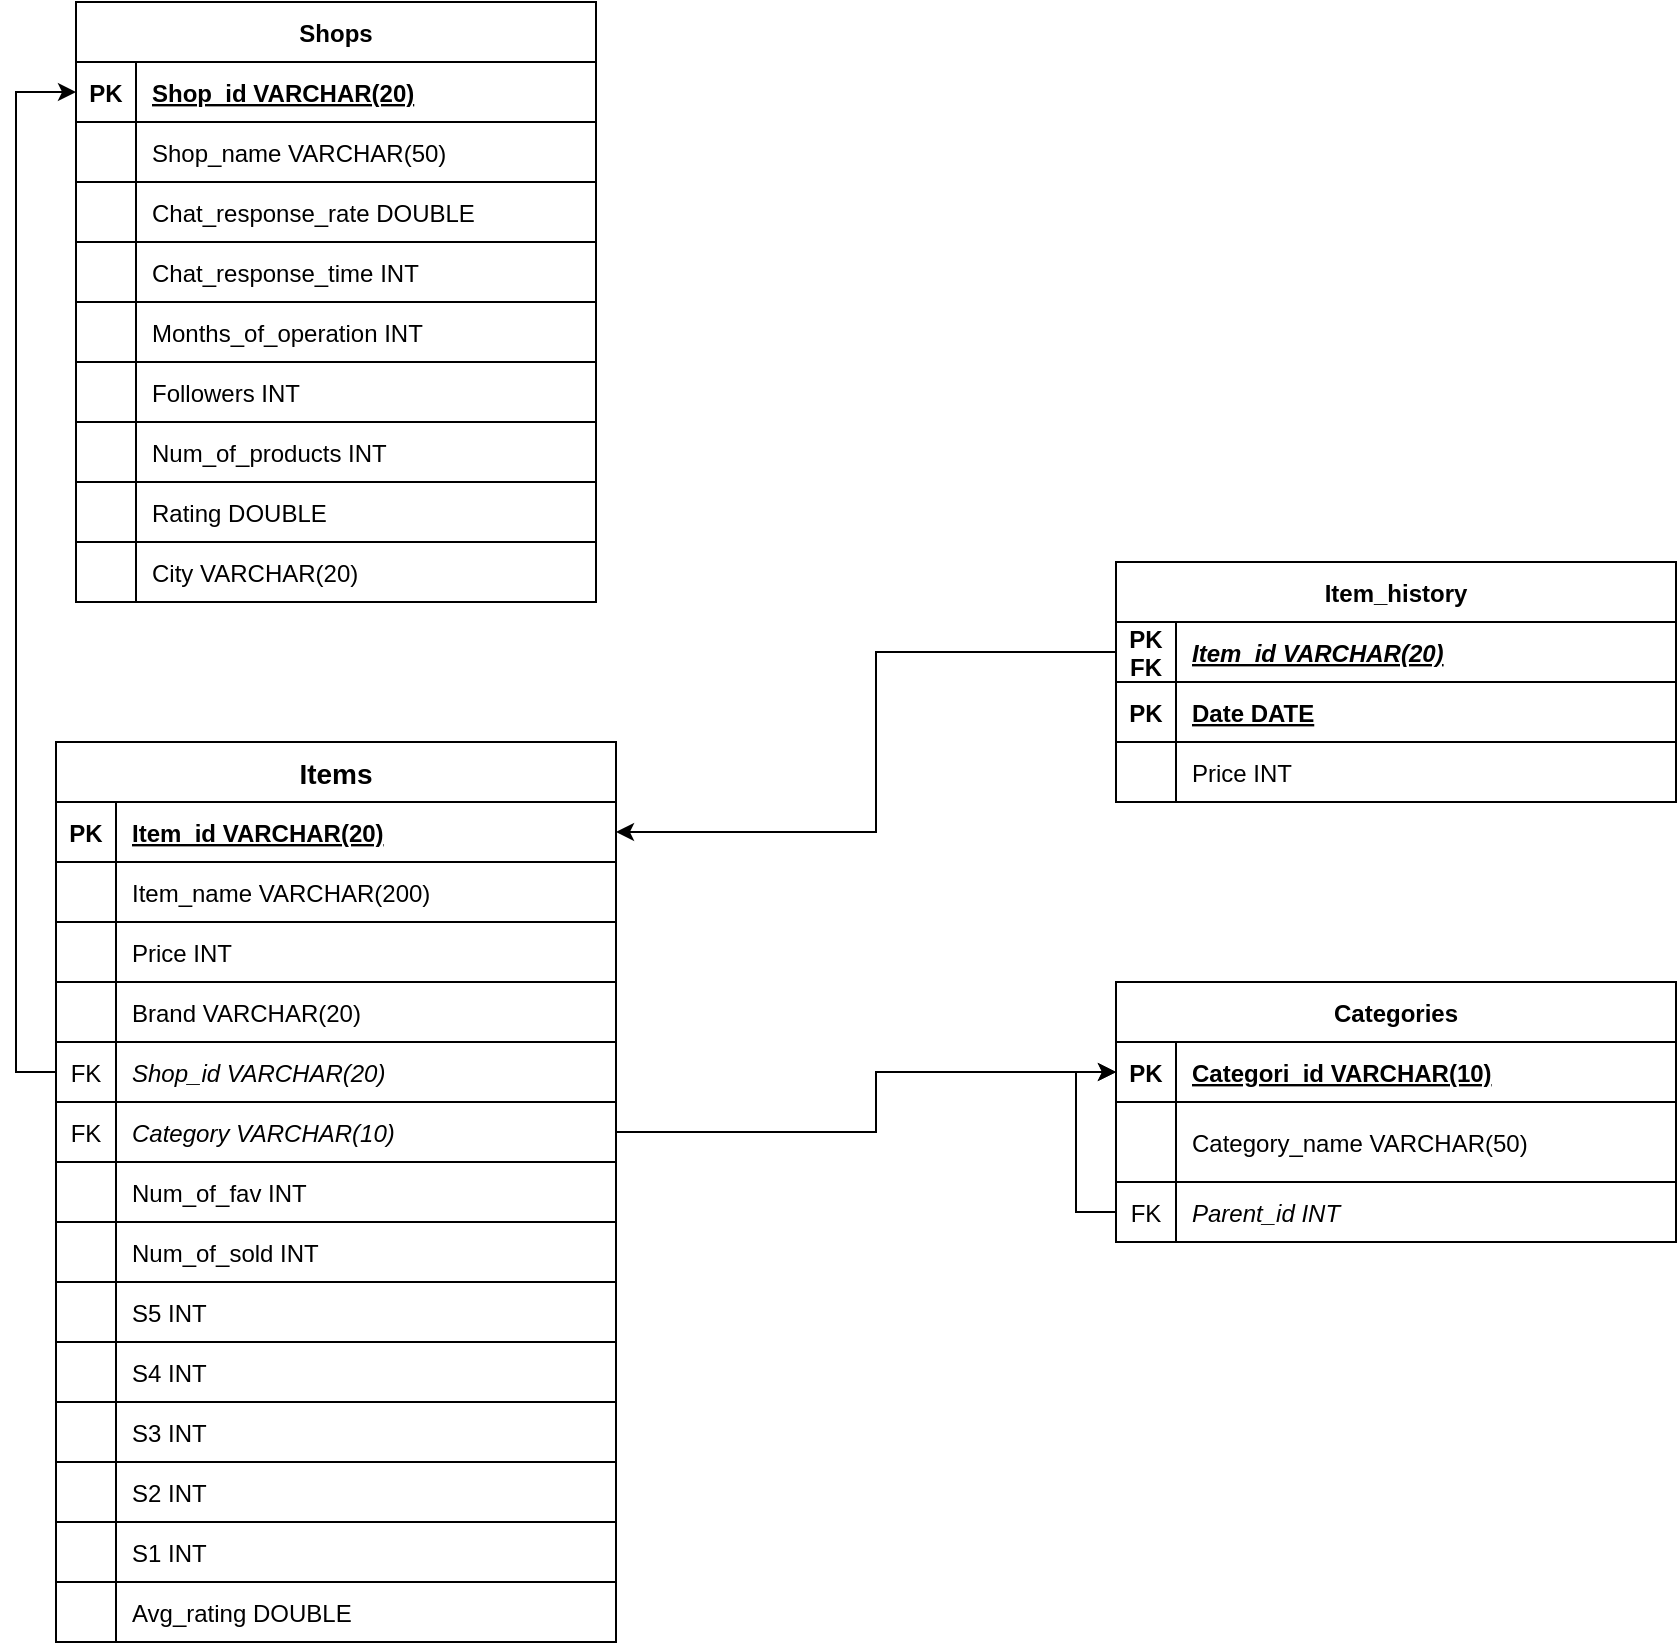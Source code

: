 <mxfile version="14.2.7" type="device"><diagram id="R2lEEEUBdFMjLlhIrx00" name="Page-1"><mxGraphModel dx="1038" dy="580" grid="1" gridSize="10" guides="1" tooltips="1" connect="1" arrows="1" fold="1" page="1" pageScale="1" pageWidth="850" pageHeight="1100" math="0" shadow="0" extFonts="Permanent Marker^https://fonts.googleapis.com/css?family=Permanent+Marker"><root><mxCell id="0"/><mxCell id="1" parent="0"/><mxCell id="C-vyLk0tnHw3VtMMgP7b-2" value="Categories" style="shape=table;startSize=30;container=1;collapsible=1;childLayout=tableLayout;fixedRows=1;rowLines=1;fontStyle=1;align=center;resizeLast=1;" parent="1" vertex="1"><mxGeometry x="560" y="510" width="280" height="130" as="geometry"/></mxCell><mxCell id="C-vyLk0tnHw3VtMMgP7b-3" value="" style="shape=partialRectangle;collapsible=0;dropTarget=0;pointerEvents=0;fillColor=none;points=[[0,0.5],[1,0.5]];portConstraint=eastwest;top=0;left=0;right=0;bottom=1;" parent="C-vyLk0tnHw3VtMMgP7b-2" vertex="1"><mxGeometry y="30" width="280" height="30" as="geometry"/></mxCell><mxCell id="C-vyLk0tnHw3VtMMgP7b-4" value="PK" style="shape=partialRectangle;overflow=hidden;connectable=0;fillColor=none;top=0;left=0;bottom=0;right=0;fontStyle=1;" parent="C-vyLk0tnHw3VtMMgP7b-3" vertex="1"><mxGeometry width="30" height="30" as="geometry"/></mxCell><mxCell id="C-vyLk0tnHw3VtMMgP7b-5" value="Categori_id VARCHAR(10)" style="shape=partialRectangle;overflow=hidden;connectable=0;fillColor=none;top=0;left=0;bottom=0;right=0;align=left;spacingLeft=6;fontStyle=5;" parent="C-vyLk0tnHw3VtMMgP7b-3" vertex="1"><mxGeometry x="30" width="250" height="30" as="geometry"/></mxCell><mxCell id="ww9FGufwSANot5QO95PR-156" style="edgeStyle=orthogonalEdgeStyle;rounded=0;orthogonalLoop=1;jettySize=auto;html=1;entryX=0;entryY=0.5;entryDx=0;entryDy=0;" parent="C-vyLk0tnHw3VtMMgP7b-2" source="C-vyLk0tnHw3VtMMgP7b-9" target="C-vyLk0tnHw3VtMMgP7b-3" edge="1"><mxGeometry relative="1" as="geometry"/></mxCell><mxCell id="C-vyLk0tnHw3VtMMgP7b-6" value="" style="shape=partialRectangle;collapsible=0;dropTarget=0;pointerEvents=0;fillColor=none;points=[[0,0.5],[1,0.5]];portConstraint=eastwest;top=0;left=0;right=0;bottom=0;" parent="C-vyLk0tnHw3VtMMgP7b-2" vertex="1"><mxGeometry y="60" width="280" height="40" as="geometry"/></mxCell><mxCell id="C-vyLk0tnHw3VtMMgP7b-7" value="" style="shape=partialRectangle;overflow=hidden;connectable=0;fillColor=none;top=0;left=0;bottom=0;right=0;" parent="C-vyLk0tnHw3VtMMgP7b-6" vertex="1"><mxGeometry width="30" height="40" as="geometry"/></mxCell><mxCell id="C-vyLk0tnHw3VtMMgP7b-8" value="Category_name VARCHAR(50)" style="shape=partialRectangle;overflow=hidden;connectable=0;fillColor=none;top=0;left=0;bottom=0;right=0;align=left;spacingLeft=6;" parent="C-vyLk0tnHw3VtMMgP7b-6" vertex="1"><mxGeometry x="30" width="250" height="40" as="geometry"/></mxCell><mxCell id="C-vyLk0tnHw3VtMMgP7b-9" value="" style="shape=partialRectangle;collapsible=0;dropTarget=0;pointerEvents=0;fillColor=none;points=[[0,0.5],[1,0.5]];portConstraint=eastwest;top=0;left=0;right=0;bottom=0;" parent="C-vyLk0tnHw3VtMMgP7b-2" vertex="1"><mxGeometry y="100" width="280" height="30" as="geometry"/></mxCell><mxCell id="C-vyLk0tnHw3VtMMgP7b-10" value="FK" style="shape=partialRectangle;overflow=hidden;connectable=0;fillColor=none;top=0;left=0;bottom=0;right=0;" parent="C-vyLk0tnHw3VtMMgP7b-9" vertex="1"><mxGeometry width="30" height="30" as="geometry"/></mxCell><mxCell id="C-vyLk0tnHw3VtMMgP7b-11" value="Parent_id INT" style="shape=partialRectangle;overflow=hidden;connectable=0;fillColor=none;top=0;left=0;bottom=0;right=0;align=left;spacingLeft=6;fontStyle=2" parent="C-vyLk0tnHw3VtMMgP7b-9" vertex="1"><mxGeometry x="30" width="250" height="30" as="geometry"/></mxCell><mxCell id="ww9FGufwSANot5QO95PR-116" value="Shops" style="shape=table;startSize=30;container=1;collapsible=1;childLayout=tableLayout;fixedRows=1;rowLines=1;fontStyle=1;align=center;resizeLast=1;" parent="1" vertex="1"><mxGeometry x="40" y="20" width="260" height="300" as="geometry"/></mxCell><mxCell id="ww9FGufwSANot5QO95PR-117" value="" style="shape=partialRectangle;collapsible=0;dropTarget=0;pointerEvents=0;fillColor=none;top=0;left=0;bottom=1;right=0;points=[[0,0.5],[1,0.5]];portConstraint=eastwest;" parent="ww9FGufwSANot5QO95PR-116" vertex="1"><mxGeometry y="30" width="260" height="30" as="geometry"/></mxCell><mxCell id="ww9FGufwSANot5QO95PR-118" value="PK" style="shape=partialRectangle;connectable=0;fillColor=none;top=0;left=0;bottom=0;right=0;fontStyle=1;overflow=hidden;" parent="ww9FGufwSANot5QO95PR-117" vertex="1"><mxGeometry width="30" height="30" as="geometry"/></mxCell><mxCell id="ww9FGufwSANot5QO95PR-119" value="Shop_id VARCHAR(20)" style="shape=partialRectangle;connectable=0;fillColor=none;top=0;left=0;bottom=0;right=0;align=left;spacingLeft=6;fontStyle=5;overflow=hidden;" parent="ww9FGufwSANot5QO95PR-117" vertex="1"><mxGeometry x="30" width="230" height="30" as="geometry"/></mxCell><mxCell id="ww9FGufwSANot5QO95PR-123" value="" style="shape=partialRectangle;collapsible=0;dropTarget=0;pointerEvents=0;fillColor=none;top=0;left=0;bottom=0;right=0;points=[[0,0.5],[1,0.5]];portConstraint=eastwest;" parent="ww9FGufwSANot5QO95PR-116" vertex="1"><mxGeometry y="60" width="260" height="30" as="geometry"/></mxCell><mxCell id="ww9FGufwSANot5QO95PR-124" value="" style="shape=partialRectangle;connectable=0;fillColor=none;top=0;left=0;bottom=0;right=0;editable=1;overflow=hidden;" parent="ww9FGufwSANot5QO95PR-123" vertex="1"><mxGeometry width="30" height="30" as="geometry"/></mxCell><mxCell id="ww9FGufwSANot5QO95PR-125" value="Shop_name VARCHAR(50)" style="shape=partialRectangle;connectable=0;fillColor=none;top=0;left=0;bottom=0;right=0;align=left;spacingLeft=6;overflow=hidden;" parent="ww9FGufwSANot5QO95PR-123" vertex="1"><mxGeometry x="30" width="230" height="30" as="geometry"/></mxCell><mxCell id="ww9FGufwSANot5QO95PR-126" value="" style="shape=partialRectangle;collapsible=0;dropTarget=0;pointerEvents=0;fillColor=none;top=0;left=0;bottom=0;right=0;points=[[0,0.5],[1,0.5]];portConstraint=eastwest;" parent="ww9FGufwSANot5QO95PR-116" vertex="1"><mxGeometry y="90" width="260" height="30" as="geometry"/></mxCell><mxCell id="ww9FGufwSANot5QO95PR-127" value="" style="shape=partialRectangle;connectable=0;fillColor=none;top=0;left=0;bottom=0;right=0;editable=1;overflow=hidden;" parent="ww9FGufwSANot5QO95PR-126" vertex="1"><mxGeometry width="30" height="30" as="geometry"/></mxCell><mxCell id="ww9FGufwSANot5QO95PR-128" value="Chat_response_rate DOUBLE" style="shape=partialRectangle;connectable=0;fillColor=none;top=0;left=0;bottom=0;right=0;align=left;spacingLeft=6;overflow=hidden;" parent="ww9FGufwSANot5QO95PR-126" vertex="1"><mxGeometry x="30" width="230" height="30" as="geometry"/></mxCell><mxCell id="ww9FGufwSANot5QO95PR-144" style="shape=partialRectangle;collapsible=0;dropTarget=0;pointerEvents=0;fillColor=none;top=0;left=0;bottom=0;right=0;points=[[0,0.5],[1,0.5]];portConstraint=eastwest;" parent="ww9FGufwSANot5QO95PR-116" vertex="1"><mxGeometry y="120" width="260" height="30" as="geometry"/></mxCell><mxCell id="ww9FGufwSANot5QO95PR-145" style="shape=partialRectangle;connectable=0;fillColor=none;top=0;left=0;bottom=0;right=0;editable=1;overflow=hidden;" parent="ww9FGufwSANot5QO95PR-144" vertex="1"><mxGeometry width="30" height="30" as="geometry"/></mxCell><mxCell id="ww9FGufwSANot5QO95PR-146" value="Chat_response_time INT" style="shape=partialRectangle;connectable=0;fillColor=none;top=0;left=0;bottom=0;right=0;align=left;spacingLeft=6;overflow=hidden;" parent="ww9FGufwSANot5QO95PR-144" vertex="1"><mxGeometry x="30" width="230" height="30" as="geometry"/></mxCell><mxCell id="ww9FGufwSANot5QO95PR-141" style="shape=partialRectangle;collapsible=0;dropTarget=0;pointerEvents=0;fillColor=none;top=0;left=0;bottom=0;right=0;points=[[0,0.5],[1,0.5]];portConstraint=eastwest;" parent="ww9FGufwSANot5QO95PR-116" vertex="1"><mxGeometry y="150" width="260" height="30" as="geometry"/></mxCell><mxCell id="ww9FGufwSANot5QO95PR-142" style="shape=partialRectangle;connectable=0;fillColor=none;top=0;left=0;bottom=0;right=0;editable=1;overflow=hidden;" parent="ww9FGufwSANot5QO95PR-141" vertex="1"><mxGeometry width="30" height="30" as="geometry"/></mxCell><mxCell id="ww9FGufwSANot5QO95PR-143" value="Months_of_operation INT" style="shape=partialRectangle;connectable=0;fillColor=none;top=0;left=0;bottom=0;right=0;align=left;spacingLeft=6;overflow=hidden;" parent="ww9FGufwSANot5QO95PR-141" vertex="1"><mxGeometry x="30" width="230" height="30" as="geometry"/></mxCell><mxCell id="ww9FGufwSANot5QO95PR-138" style="shape=partialRectangle;collapsible=0;dropTarget=0;pointerEvents=0;fillColor=none;top=0;left=0;bottom=0;right=0;points=[[0,0.5],[1,0.5]];portConstraint=eastwest;" parent="ww9FGufwSANot5QO95PR-116" vertex="1"><mxGeometry y="180" width="260" height="30" as="geometry"/></mxCell><mxCell id="ww9FGufwSANot5QO95PR-139" style="shape=partialRectangle;connectable=0;fillColor=none;top=0;left=0;bottom=0;right=0;editable=1;overflow=hidden;" parent="ww9FGufwSANot5QO95PR-138" vertex="1"><mxGeometry width="30" height="30" as="geometry"/></mxCell><mxCell id="ww9FGufwSANot5QO95PR-140" value="Followers INT" style="shape=partialRectangle;connectable=0;fillColor=none;top=0;left=0;bottom=0;right=0;align=left;spacingLeft=6;overflow=hidden;" parent="ww9FGufwSANot5QO95PR-138" vertex="1"><mxGeometry x="30" width="230" height="30" as="geometry"/></mxCell><mxCell id="ww9FGufwSANot5QO95PR-120" value="" style="shape=partialRectangle;collapsible=0;dropTarget=0;pointerEvents=0;fillColor=none;top=0;left=0;bottom=0;right=0;points=[[0,0.5],[1,0.5]];portConstraint=eastwest;" parent="ww9FGufwSANot5QO95PR-116" vertex="1"><mxGeometry y="210" width="260" height="30" as="geometry"/></mxCell><mxCell id="ww9FGufwSANot5QO95PR-121" value="" style="shape=partialRectangle;connectable=0;fillColor=none;top=0;left=0;bottom=0;right=0;editable=1;overflow=hidden;" parent="ww9FGufwSANot5QO95PR-120" vertex="1"><mxGeometry width="30" height="30" as="geometry"/></mxCell><mxCell id="ww9FGufwSANot5QO95PR-122" value="Num_of_products INT" style="shape=partialRectangle;connectable=0;fillColor=none;top=0;left=0;bottom=0;right=0;align=left;spacingLeft=6;overflow=hidden;fontStyle=0" parent="ww9FGufwSANot5QO95PR-120" vertex="1"><mxGeometry x="30" width="230" height="30" as="geometry"/></mxCell><mxCell id="ww9FGufwSANot5QO95PR-132" style="shape=partialRectangle;collapsible=0;dropTarget=0;pointerEvents=0;fillColor=none;top=0;left=0;bottom=0;right=0;points=[[0,0.5],[1,0.5]];portConstraint=eastwest;" parent="ww9FGufwSANot5QO95PR-116" vertex="1"><mxGeometry y="240" width="260" height="30" as="geometry"/></mxCell><mxCell id="ww9FGufwSANot5QO95PR-133" style="shape=partialRectangle;connectable=0;fillColor=none;top=0;left=0;bottom=0;right=0;editable=1;overflow=hidden;" parent="ww9FGufwSANot5QO95PR-132" vertex="1"><mxGeometry width="30" height="30" as="geometry"/></mxCell><mxCell id="ww9FGufwSANot5QO95PR-134" value="Rating DOUBLE" style="shape=partialRectangle;connectable=0;fillColor=none;top=0;left=0;bottom=0;right=0;align=left;spacingLeft=6;overflow=hidden;fontStyle=0" parent="ww9FGufwSANot5QO95PR-132" vertex="1"><mxGeometry x="30" width="230" height="30" as="geometry"/></mxCell><mxCell id="ZmhHSJwQ4HYzq8yV-Dln-1" style="shape=partialRectangle;collapsible=0;dropTarget=0;pointerEvents=0;fillColor=none;top=0;left=0;bottom=0;right=0;points=[[0,0.5],[1,0.5]];portConstraint=eastwest;" vertex="1" parent="ww9FGufwSANot5QO95PR-116"><mxGeometry y="270" width="260" height="30" as="geometry"/></mxCell><mxCell id="ZmhHSJwQ4HYzq8yV-Dln-2" style="shape=partialRectangle;connectable=0;fillColor=none;top=0;left=0;bottom=0;right=0;editable=1;overflow=hidden;" vertex="1" parent="ZmhHSJwQ4HYzq8yV-Dln-1"><mxGeometry width="30" height="30" as="geometry"/></mxCell><mxCell id="ZmhHSJwQ4HYzq8yV-Dln-3" value="City VARCHAR(20)" style="shape=partialRectangle;connectable=0;fillColor=none;top=0;left=0;bottom=0;right=0;align=left;spacingLeft=6;overflow=hidden;fontStyle=0" vertex="1" parent="ZmhHSJwQ4HYzq8yV-Dln-1"><mxGeometry x="30" width="230" height="30" as="geometry"/></mxCell><mxCell id="haftunriIuWQMiM-KuyT-1" value="Items" style="shape=table;startSize=30;container=1;collapsible=1;childLayout=tableLayout;fixedRows=1;rowLines=1;fontStyle=1;align=center;resizeLast=1;fontSize=14;" parent="1" vertex="1"><mxGeometry x="30" y="390" width="280" height="450" as="geometry"/></mxCell><mxCell id="haftunriIuWQMiM-KuyT-2" value="" style="shape=partialRectangle;collapsible=0;dropTarget=0;pointerEvents=0;fillColor=none;points=[[0,0.5],[1,0.5]];portConstraint=eastwest;top=0;left=0;right=0;bottom=1;" parent="haftunriIuWQMiM-KuyT-1" vertex="1"><mxGeometry y="30" width="280" height="30" as="geometry"/></mxCell><mxCell id="haftunriIuWQMiM-KuyT-3" value="PK" style="shape=partialRectangle;overflow=hidden;connectable=0;fillColor=none;top=0;left=0;bottom=0;right=0;fontStyle=1;" parent="haftunriIuWQMiM-KuyT-2" vertex="1"><mxGeometry width="30" height="30" as="geometry"/></mxCell><mxCell id="haftunriIuWQMiM-KuyT-4" value="Item_id VARCHAR(20)" style="shape=partialRectangle;overflow=hidden;connectable=0;fillColor=none;top=0;left=0;bottom=0;right=0;align=left;spacingLeft=6;fontStyle=5;" parent="haftunriIuWQMiM-KuyT-2" vertex="1"><mxGeometry x="30" width="250" height="30" as="geometry"/></mxCell><mxCell id="haftunriIuWQMiM-KuyT-5" value="" style="shape=partialRectangle;collapsible=0;dropTarget=0;pointerEvents=0;fillColor=none;points=[[0,0.5],[1,0.5]];portConstraint=eastwest;top=0;left=0;right=0;bottom=0;" parent="haftunriIuWQMiM-KuyT-1" vertex="1"><mxGeometry y="60" width="280" height="30" as="geometry"/></mxCell><mxCell id="haftunriIuWQMiM-KuyT-6" value="" style="shape=partialRectangle;overflow=hidden;connectable=0;fillColor=none;top=0;left=0;bottom=0;right=0;" parent="haftunriIuWQMiM-KuyT-5" vertex="1"><mxGeometry width="30" height="30" as="geometry"/></mxCell><mxCell id="haftunriIuWQMiM-KuyT-7" value="Item_name VARCHAR(200)" style="shape=partialRectangle;overflow=hidden;connectable=0;fillColor=none;top=0;left=0;bottom=0;right=0;align=left;spacingLeft=6;" parent="haftunriIuWQMiM-KuyT-5" vertex="1"><mxGeometry x="30" width="250" height="30" as="geometry"/></mxCell><mxCell id="haftunriIuWQMiM-KuyT-8" style="shape=partialRectangle;collapsible=0;dropTarget=0;pointerEvents=0;fillColor=none;points=[[0,0.5],[1,0.5]];portConstraint=eastwest;top=0;left=0;right=0;bottom=0;" parent="haftunriIuWQMiM-KuyT-1" vertex="1"><mxGeometry y="90" width="280" height="30" as="geometry"/></mxCell><mxCell id="haftunriIuWQMiM-KuyT-9" style="shape=partialRectangle;overflow=hidden;connectable=0;fillColor=none;top=0;left=0;bottom=0;right=0;" parent="haftunriIuWQMiM-KuyT-8" vertex="1"><mxGeometry width="30" height="30" as="geometry"/></mxCell><mxCell id="haftunriIuWQMiM-KuyT-10" value="Price INT" style="shape=partialRectangle;overflow=hidden;connectable=0;fillColor=none;top=0;left=0;bottom=0;right=0;align=left;spacingLeft=6;" parent="haftunriIuWQMiM-KuyT-8" vertex="1"><mxGeometry x="30" width="250" height="30" as="geometry"/></mxCell><mxCell id="LKoaKqmQAA4PUKPcRecX-1" style="shape=partialRectangle;collapsible=0;dropTarget=0;pointerEvents=0;fillColor=none;points=[[0,0.5],[1,0.5]];portConstraint=eastwest;top=0;left=0;right=0;bottom=0;" parent="haftunriIuWQMiM-KuyT-1" vertex="1"><mxGeometry y="120" width="280" height="30" as="geometry"/></mxCell><mxCell id="LKoaKqmQAA4PUKPcRecX-2" style="shape=partialRectangle;overflow=hidden;connectable=0;fillColor=none;top=0;left=0;bottom=0;right=0;" parent="LKoaKqmQAA4PUKPcRecX-1" vertex="1"><mxGeometry width="30" height="30" as="geometry"/></mxCell><mxCell id="LKoaKqmQAA4PUKPcRecX-3" value="Brand VARCHAR(20)" style="shape=partialRectangle;overflow=hidden;connectable=0;fillColor=none;top=0;left=0;bottom=0;right=0;align=left;spacingLeft=6;" parent="LKoaKqmQAA4PUKPcRecX-1" vertex="1"><mxGeometry x="30" width="250" height="30" as="geometry"/></mxCell><mxCell id="haftunriIuWQMiM-KuyT-11" style="shape=partialRectangle;collapsible=0;dropTarget=0;pointerEvents=0;fillColor=none;points=[[0,0.5],[1,0.5]];portConstraint=eastwest;top=0;left=0;right=0;bottom=0;" parent="haftunriIuWQMiM-KuyT-1" vertex="1"><mxGeometry y="150" width="280" height="30" as="geometry"/></mxCell><mxCell id="haftunriIuWQMiM-KuyT-12" value="FK" style="shape=partialRectangle;overflow=hidden;connectable=0;fillColor=none;top=0;left=0;bottom=0;right=0;" parent="haftunriIuWQMiM-KuyT-11" vertex="1"><mxGeometry width="30" height="30" as="geometry"/></mxCell><mxCell id="haftunriIuWQMiM-KuyT-13" value="Shop_id VARCHAR(20)" style="shape=partialRectangle;overflow=hidden;connectable=0;fillColor=none;top=0;left=0;bottom=0;right=0;align=left;spacingLeft=6;fontStyle=2" parent="haftunriIuWQMiM-KuyT-11" vertex="1"><mxGeometry x="30" width="250" height="30" as="geometry"/></mxCell><mxCell id="haftunriIuWQMiM-KuyT-14" style="shape=partialRectangle;collapsible=0;dropTarget=0;pointerEvents=0;fillColor=none;points=[[0,0.5],[1,0.5]];portConstraint=eastwest;top=0;left=0;right=0;bottom=0;" parent="haftunriIuWQMiM-KuyT-1" vertex="1"><mxGeometry y="180" width="280" height="30" as="geometry"/></mxCell><mxCell id="haftunriIuWQMiM-KuyT-15" value="FK" style="shape=partialRectangle;overflow=hidden;connectable=0;fillColor=none;top=0;left=0;bottom=0;right=0;" parent="haftunriIuWQMiM-KuyT-14" vertex="1"><mxGeometry width="30" height="30" as="geometry"/></mxCell><mxCell id="haftunriIuWQMiM-KuyT-16" value="Category VARCHAR(10)" style="shape=partialRectangle;overflow=hidden;connectable=0;fillColor=none;top=0;left=0;bottom=0;right=0;align=left;spacingLeft=6;fontStyle=2" parent="haftunriIuWQMiM-KuyT-14" vertex="1"><mxGeometry x="30" width="250" height="30" as="geometry"/></mxCell><mxCell id="haftunriIuWQMiM-KuyT-17" style="shape=partialRectangle;collapsible=0;dropTarget=0;pointerEvents=0;fillColor=none;points=[[0,0.5],[1,0.5]];portConstraint=eastwest;top=0;left=0;right=0;bottom=0;" parent="haftunriIuWQMiM-KuyT-1" vertex="1"><mxGeometry y="210" width="280" height="30" as="geometry"/></mxCell><mxCell id="haftunriIuWQMiM-KuyT-18" style="shape=partialRectangle;overflow=hidden;connectable=0;fillColor=none;top=0;left=0;bottom=0;right=0;" parent="haftunriIuWQMiM-KuyT-17" vertex="1"><mxGeometry width="30" height="30" as="geometry"/></mxCell><mxCell id="haftunriIuWQMiM-KuyT-19" value="Num_of_fav INT" style="shape=partialRectangle;overflow=hidden;connectable=0;fillColor=none;top=0;left=0;bottom=0;right=0;align=left;spacingLeft=6;" parent="haftunriIuWQMiM-KuyT-17" vertex="1"><mxGeometry x="30" width="250" height="30" as="geometry"/></mxCell><mxCell id="haftunriIuWQMiM-KuyT-20" style="shape=partialRectangle;collapsible=0;dropTarget=0;pointerEvents=0;fillColor=none;points=[[0,0.5],[1,0.5]];portConstraint=eastwest;top=0;left=0;right=0;bottom=0;" parent="haftunriIuWQMiM-KuyT-1" vertex="1"><mxGeometry y="240" width="280" height="30" as="geometry"/></mxCell><mxCell id="haftunriIuWQMiM-KuyT-21" style="shape=partialRectangle;overflow=hidden;connectable=0;fillColor=none;top=0;left=0;bottom=0;right=0;" parent="haftunriIuWQMiM-KuyT-20" vertex="1"><mxGeometry width="30" height="30" as="geometry"/></mxCell><mxCell id="haftunriIuWQMiM-KuyT-22" value="Num_of_sold INT" style="shape=partialRectangle;overflow=hidden;connectable=0;fillColor=none;top=0;left=0;bottom=0;right=0;align=left;spacingLeft=6;" parent="haftunriIuWQMiM-KuyT-20" vertex="1"><mxGeometry x="30" width="250" height="30" as="geometry"/></mxCell><mxCell id="haftunriIuWQMiM-KuyT-23" style="shape=partialRectangle;collapsible=0;dropTarget=0;pointerEvents=0;fillColor=none;points=[[0,0.5],[1,0.5]];portConstraint=eastwest;top=0;left=0;right=0;bottom=0;" parent="haftunriIuWQMiM-KuyT-1" vertex="1"><mxGeometry y="270" width="280" height="30" as="geometry"/></mxCell><mxCell id="haftunriIuWQMiM-KuyT-24" style="shape=partialRectangle;overflow=hidden;connectable=0;fillColor=none;top=0;left=0;bottom=0;right=0;" parent="haftunriIuWQMiM-KuyT-23" vertex="1"><mxGeometry width="30" height="30" as="geometry"/></mxCell><mxCell id="haftunriIuWQMiM-KuyT-25" value="S5 INT" style="shape=partialRectangle;overflow=hidden;connectable=0;fillColor=none;top=0;left=0;bottom=0;right=0;align=left;spacingLeft=6;" parent="haftunriIuWQMiM-KuyT-23" vertex="1"><mxGeometry x="30" width="250" height="30" as="geometry"/></mxCell><mxCell id="haftunriIuWQMiM-KuyT-26" style="shape=partialRectangle;collapsible=0;dropTarget=0;pointerEvents=0;fillColor=none;points=[[0,0.5],[1,0.5]];portConstraint=eastwest;top=0;left=0;right=0;bottom=0;" parent="haftunriIuWQMiM-KuyT-1" vertex="1"><mxGeometry y="300" width="280" height="30" as="geometry"/></mxCell><mxCell id="haftunriIuWQMiM-KuyT-27" style="shape=partialRectangle;overflow=hidden;connectable=0;fillColor=none;top=0;left=0;bottom=0;right=0;" parent="haftunriIuWQMiM-KuyT-26" vertex="1"><mxGeometry width="30" height="30" as="geometry"/></mxCell><mxCell id="haftunriIuWQMiM-KuyT-28" value="S4 INT" style="shape=partialRectangle;overflow=hidden;connectable=0;fillColor=none;top=0;left=0;bottom=0;right=0;align=left;spacingLeft=6;" parent="haftunriIuWQMiM-KuyT-26" vertex="1"><mxGeometry x="30" width="250" height="30" as="geometry"/></mxCell><mxCell id="haftunriIuWQMiM-KuyT-29" style="shape=partialRectangle;collapsible=0;dropTarget=0;pointerEvents=0;fillColor=none;points=[[0,0.5],[1,0.5]];portConstraint=eastwest;top=0;left=0;right=0;bottom=0;" parent="haftunriIuWQMiM-KuyT-1" vertex="1"><mxGeometry y="330" width="280" height="30" as="geometry"/></mxCell><mxCell id="haftunriIuWQMiM-KuyT-30" style="shape=partialRectangle;overflow=hidden;connectable=0;fillColor=none;top=0;left=0;bottom=0;right=0;" parent="haftunriIuWQMiM-KuyT-29" vertex="1"><mxGeometry width="30" height="30" as="geometry"/></mxCell><mxCell id="haftunriIuWQMiM-KuyT-31" value="S3 INT" style="shape=partialRectangle;overflow=hidden;connectable=0;fillColor=none;top=0;left=0;bottom=0;right=0;align=left;spacingLeft=6;" parent="haftunriIuWQMiM-KuyT-29" vertex="1"><mxGeometry x="30" width="250" height="30" as="geometry"/></mxCell><mxCell id="haftunriIuWQMiM-KuyT-32" style="shape=partialRectangle;collapsible=0;dropTarget=0;pointerEvents=0;fillColor=none;points=[[0,0.5],[1,0.5]];portConstraint=eastwest;top=0;left=0;right=0;bottom=0;" parent="haftunriIuWQMiM-KuyT-1" vertex="1"><mxGeometry y="360" width="280" height="30" as="geometry"/></mxCell><mxCell id="haftunriIuWQMiM-KuyT-33" style="shape=partialRectangle;overflow=hidden;connectable=0;fillColor=none;top=0;left=0;bottom=0;right=0;" parent="haftunriIuWQMiM-KuyT-32" vertex="1"><mxGeometry width="30" height="30" as="geometry"/></mxCell><mxCell id="haftunriIuWQMiM-KuyT-34" value="S2 INT" style="shape=partialRectangle;overflow=hidden;connectable=0;fillColor=none;top=0;left=0;bottom=0;right=0;align=left;spacingLeft=6;" parent="haftunriIuWQMiM-KuyT-32" vertex="1"><mxGeometry x="30" width="250" height="30" as="geometry"/></mxCell><mxCell id="haftunriIuWQMiM-KuyT-35" style="shape=partialRectangle;collapsible=0;dropTarget=0;pointerEvents=0;fillColor=none;points=[[0,0.5],[1,0.5]];portConstraint=eastwest;top=0;left=0;right=0;bottom=0;" parent="haftunriIuWQMiM-KuyT-1" vertex="1"><mxGeometry y="390" width="280" height="30" as="geometry"/></mxCell><mxCell id="haftunriIuWQMiM-KuyT-36" style="shape=partialRectangle;overflow=hidden;connectable=0;fillColor=none;top=0;left=0;bottom=0;right=0;" parent="haftunriIuWQMiM-KuyT-35" vertex="1"><mxGeometry width="30" height="30" as="geometry"/></mxCell><mxCell id="haftunriIuWQMiM-KuyT-37" value="S1 INT" style="shape=partialRectangle;overflow=hidden;connectable=0;fillColor=none;top=0;left=0;bottom=0;right=0;align=left;spacingLeft=6;" parent="haftunriIuWQMiM-KuyT-35" vertex="1"><mxGeometry x="30" width="250" height="30" as="geometry"/></mxCell><mxCell id="ZmhHSJwQ4HYzq8yV-Dln-4" style="shape=partialRectangle;collapsible=0;dropTarget=0;pointerEvents=0;fillColor=none;points=[[0,0.5],[1,0.5]];portConstraint=eastwest;top=0;left=0;right=0;bottom=0;" vertex="1" parent="haftunriIuWQMiM-KuyT-1"><mxGeometry y="420" width="280" height="30" as="geometry"/></mxCell><mxCell id="ZmhHSJwQ4HYzq8yV-Dln-5" style="shape=partialRectangle;overflow=hidden;connectable=0;fillColor=none;top=0;left=0;bottom=0;right=0;" vertex="1" parent="ZmhHSJwQ4HYzq8yV-Dln-4"><mxGeometry width="30" height="30" as="geometry"/></mxCell><mxCell id="ZmhHSJwQ4HYzq8yV-Dln-6" value="Avg_rating DOUBLE" style="shape=partialRectangle;overflow=hidden;connectable=0;fillColor=none;top=0;left=0;bottom=0;right=0;align=left;spacingLeft=6;" vertex="1" parent="ZmhHSJwQ4HYzq8yV-Dln-4"><mxGeometry x="30" width="250" height="30" as="geometry"/></mxCell><mxCell id="haftunriIuWQMiM-KuyT-38" style="edgeStyle=orthogonalEdgeStyle;rounded=0;orthogonalLoop=1;jettySize=auto;html=1;entryX=0;entryY=0.5;entryDx=0;entryDy=0;" parent="1" source="haftunriIuWQMiM-KuyT-14" target="C-vyLk0tnHw3VtMMgP7b-3" edge="1"><mxGeometry relative="1" as="geometry"><Array as="points"><mxPoint x="440" y="585"/><mxPoint x="440" y="555"/></Array></mxGeometry></mxCell><mxCell id="haftunriIuWQMiM-KuyT-40" style="edgeStyle=orthogonalEdgeStyle;rounded=0;orthogonalLoop=1;jettySize=auto;html=1;entryX=0;entryY=0.5;entryDx=0;entryDy=0;" parent="1" source="haftunriIuWQMiM-KuyT-11" target="ww9FGufwSANot5QO95PR-117" edge="1"><mxGeometry relative="1" as="geometry"/></mxCell><mxCell id="PCDXxxdtPcUc_N4upL4k-1" value="Item_history" style="shape=table;startSize=30;container=1;collapsible=1;childLayout=tableLayout;fixedRows=1;rowLines=1;fontStyle=1;align=center;resizeLast=1;" parent="1" vertex="1"><mxGeometry x="560" y="300" width="280" height="120" as="geometry"/></mxCell><mxCell id="PCDXxxdtPcUc_N4upL4k-2" value="" style="shape=partialRectangle;collapsible=0;dropTarget=0;pointerEvents=0;fillColor=none;points=[[0,0.5],[1,0.5]];portConstraint=eastwest;top=0;left=0;right=0;bottom=1;" parent="PCDXxxdtPcUc_N4upL4k-1" vertex="1"><mxGeometry y="30" width="280" height="30" as="geometry"/></mxCell><mxCell id="PCDXxxdtPcUc_N4upL4k-3" value="PK&#10;FK" style="shape=partialRectangle;overflow=hidden;connectable=0;fillColor=none;top=0;left=0;bottom=0;right=0;fontStyle=1;" parent="PCDXxxdtPcUc_N4upL4k-2" vertex="1"><mxGeometry width="30" height="30" as="geometry"/></mxCell><mxCell id="PCDXxxdtPcUc_N4upL4k-4" value="Item_id VARCHAR(20)" style="shape=partialRectangle;overflow=hidden;connectable=0;fillColor=none;top=0;left=0;bottom=0;right=0;align=left;spacingLeft=6;fontStyle=7;" parent="PCDXxxdtPcUc_N4upL4k-2" vertex="1"><mxGeometry x="30" width="250" height="30" as="geometry"/></mxCell><mxCell id="PCDXxxdtPcUc_N4upL4k-38" style="shape=partialRectangle;collapsible=0;dropTarget=0;pointerEvents=0;fillColor=none;points=[[0,0.5],[1,0.5]];portConstraint=eastwest;top=0;left=0;right=0;bottom=0;" parent="PCDXxxdtPcUc_N4upL4k-1" vertex="1"><mxGeometry y="60" width="280" height="30" as="geometry"/></mxCell><mxCell id="PCDXxxdtPcUc_N4upL4k-39" value="PK" style="shape=partialRectangle;overflow=hidden;connectable=0;fillColor=none;top=0;left=0;bottom=0;right=0;fontStyle=1" parent="PCDXxxdtPcUc_N4upL4k-38" vertex="1"><mxGeometry width="30" height="30" as="geometry"/></mxCell><mxCell id="PCDXxxdtPcUc_N4upL4k-40" value="Date DATE" style="shape=partialRectangle;overflow=hidden;connectable=0;fillColor=none;top=0;left=0;bottom=0;right=0;align=left;spacingLeft=6;fontStyle=5" parent="PCDXxxdtPcUc_N4upL4k-38" vertex="1"><mxGeometry x="30" width="250" height="30" as="geometry"/></mxCell><mxCell id="PCDXxxdtPcUc_N4upL4k-8" style="shape=partialRectangle;collapsible=0;dropTarget=0;pointerEvents=0;fillColor=none;points=[[0,0.5],[1,0.5]];portConstraint=eastwest;top=0;left=0;right=0;bottom=0;" parent="PCDXxxdtPcUc_N4upL4k-1" vertex="1"><mxGeometry y="90" width="280" height="30" as="geometry"/></mxCell><mxCell id="PCDXxxdtPcUc_N4upL4k-9" style="shape=partialRectangle;overflow=hidden;connectable=0;fillColor=none;top=0;left=0;bottom=0;right=0;" parent="PCDXxxdtPcUc_N4upL4k-8" vertex="1"><mxGeometry width="30" height="30" as="geometry"/></mxCell><mxCell id="PCDXxxdtPcUc_N4upL4k-10" value="Price INT" style="shape=partialRectangle;overflow=hidden;connectable=0;fillColor=none;top=0;left=0;bottom=0;right=0;align=left;spacingLeft=6;fontStyle=0" parent="PCDXxxdtPcUc_N4upL4k-8" vertex="1"><mxGeometry x="30" width="250" height="30" as="geometry"/></mxCell><mxCell id="PCDXxxdtPcUc_N4upL4k-47" style="edgeStyle=orthogonalEdgeStyle;rounded=0;orthogonalLoop=1;jettySize=auto;html=1;entryX=1;entryY=0.5;entryDx=0;entryDy=0;" parent="1" source="PCDXxxdtPcUc_N4upL4k-2" target="haftunriIuWQMiM-KuyT-2" edge="1"><mxGeometry relative="1" as="geometry"><Array as="points"><mxPoint x="440" y="345"/><mxPoint x="440" y="435"/></Array></mxGeometry></mxCell></root></mxGraphModel></diagram></mxfile>